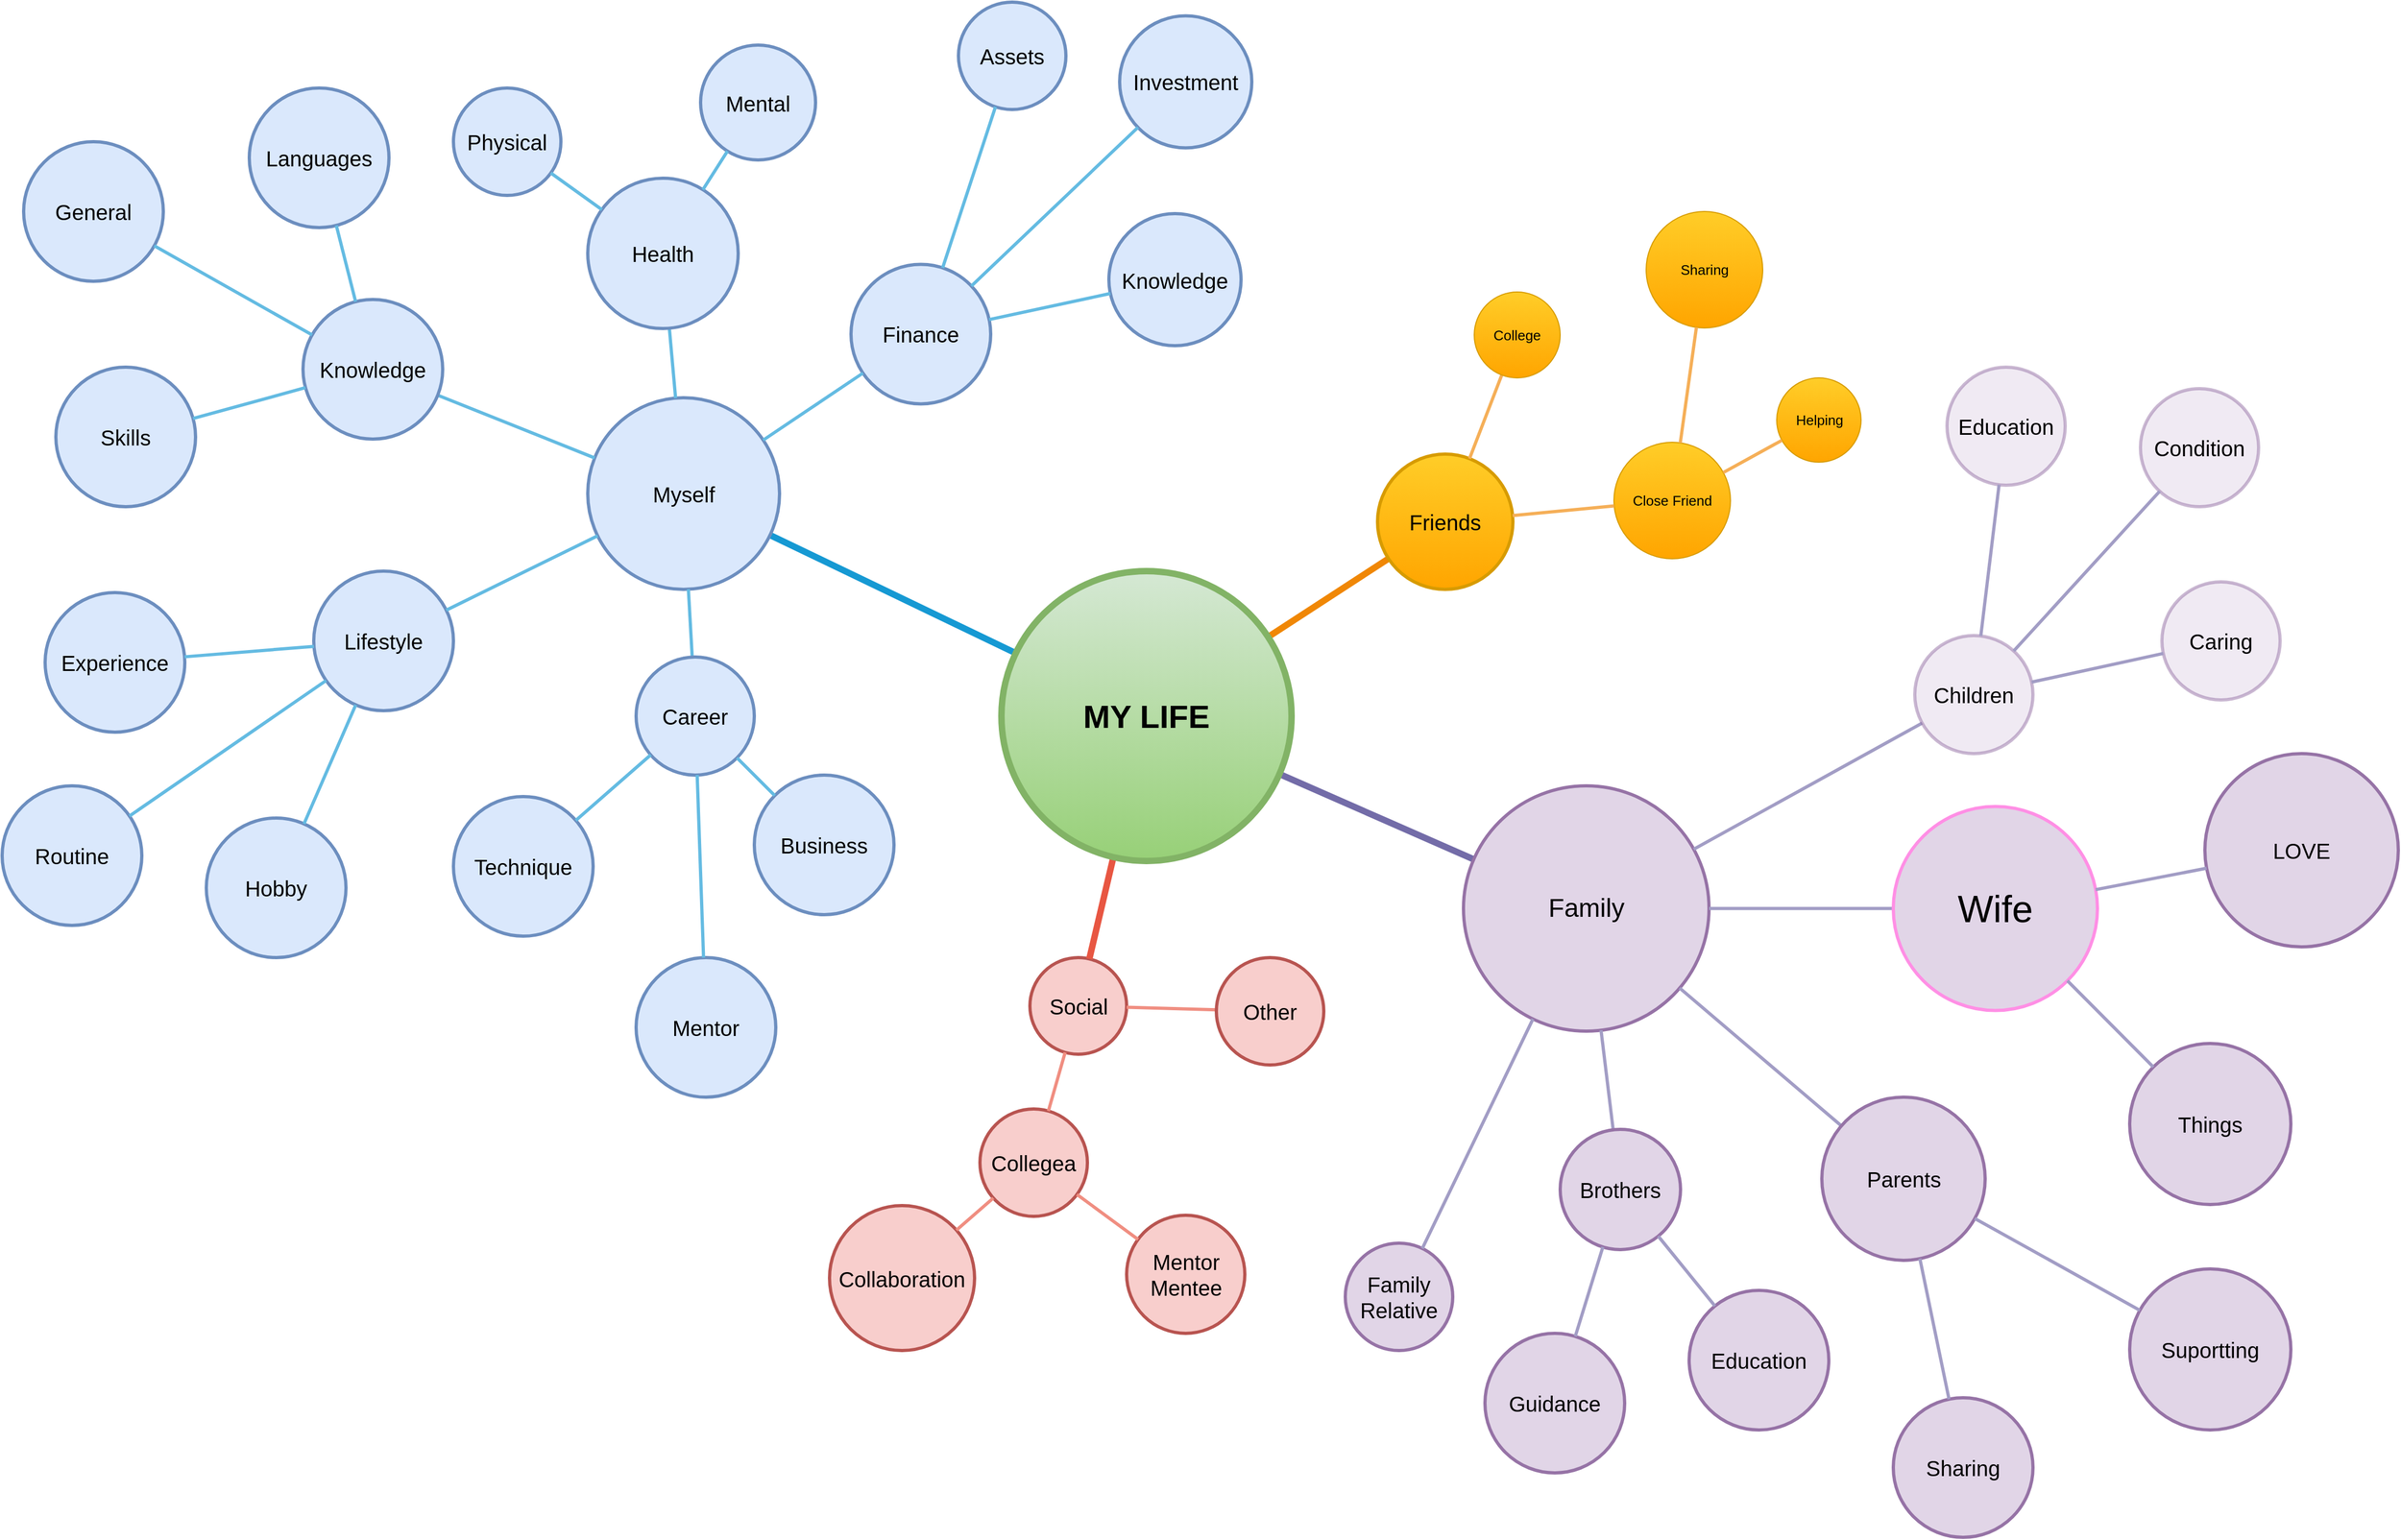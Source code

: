 <mxfile version="20.8.8" type="github"><diagram id="6a731a19-8d31-9384-78a2-239565b7b9f0" name="Page-1"><mxGraphModel dx="1434" dy="764" grid="1" gridSize="10" guides="1" tooltips="1" connect="1" arrows="1" fold="1" page="1" pageScale="1" pageWidth="1169" pageHeight="827" background="none" math="0" shadow="0"><root><mxCell id="0"/><mxCell id="1" parent="0"/><mxCell id="1356" value="Social" style="ellipse;whiteSpace=wrap;html=1;shadow=0;fontFamily=Helvetica;fontSize=20;align=center;strokeWidth=3;fillColor=#f8cecc;strokeColor=#b85450;" parent="1" vertex="1"><mxGeometry x="1016.5" y="1000" width="90" height="90" as="geometry"/></mxCell><mxCell id="1359" style="endArrow=none;strokeWidth=6;strokeColor=#1699D3;html=1;" parent="1" source="1515" target="1350" edge="1"><mxGeometry relative="1" as="geometry"/></mxCell><mxCell id="1360" style="endArrow=none;strokeWidth=6;strokeColor=#f08705;html=1;" parent="1" source="1515" target="1351" edge="1"><mxGeometry relative="1" as="geometry"/></mxCell><mxCell id="1364" style="endArrow=none;strokeWidth=6;strokeColor=#736ca8;html=1;" parent="1" source="1515" target="1354" edge="1"><mxGeometry relative="1" as="geometry"/></mxCell><mxCell id="1366" value="" style="edgeStyle=none;endArrow=none;strokeWidth=6;strokeColor=#E85642;html=1;" parent="1" source="1515" target="1356" edge="1"><mxGeometry x="191" y="156.5" width="100" height="100" as="geometry"><mxPoint x="191" y="256.5" as="sourcePoint"/><mxPoint x="291" y="156.5" as="targetPoint"/></mxGeometry></mxCell><mxCell id="1515" value="MY LIFE" style="ellipse;whiteSpace=wrap;html=1;shadow=0;fontFamily=Helvetica;fontSize=30;align=center;strokeColor=#82b366;strokeWidth=6;fillColor=#d5e8d4;fontStyle=1;gradientColor=#97d077;" parent="1" vertex="1"><mxGeometry x="990" y="640" width="270" height="270" as="geometry"/></mxCell><mxCell id="Iyp6kSTwX4kM6C4HjEuj-1564" value="" style="edgeStyle=none;endArrow=none;strokeWidth=3;strokeColor=#F08E81;html=1;" parent="1" source="1356" target="Iyp6kSTwX4kM6C4HjEuj-1563" edge="1"><mxGeometry x="358.85" y="-75" width="100" height="100" as="geometry"><mxPoint x="856.223" y="1050.521" as="sourcePoint"/><mxPoint x="817.002" y="1126.413" as="targetPoint"/></mxGeometry></mxCell><mxCell id="Iyp6kSTwX4kM6C4HjEuj-1563" value="Other" style="ellipse;whiteSpace=wrap;html=1;shadow=0;fontFamily=Helvetica;fontSize=20;align=center;strokeWidth=3;fillColor=#f8cecc;strokeColor=#b85450;" parent="1" vertex="1"><mxGeometry x="1190" y="1000" width="100" height="100" as="geometry"/></mxCell><mxCell id="1350" value="Myself" style="ellipse;whiteSpace=wrap;html=1;shadow=0;fontFamily=Helvetica;fontSize=20;align=center;strokeWidth=3;fillColor=#dae8fc;strokeColor=#6c8ebf;" parent="1" vertex="1"><mxGeometry x="605" y="478.5" width="178.5" height="178.5" as="geometry"/></mxCell><mxCell id="1378" value="" style="edgeStyle=none;endArrow=none;strokeWidth=3;strokeColor=#64BBE2;html=1;" parent="1" source="1350" target="Iyp6kSTwX4kM6C4HjEuj-1558" edge="1"><mxGeometry x="-140" y="263.5" width="100" height="100" as="geometry"><mxPoint x="-140" y="363.5" as="sourcePoint"/><mxPoint x="585.557" y="673.5" as="targetPoint"/></mxGeometry></mxCell><mxCell id="1379" value="" style="edgeStyle=none;endArrow=none;strokeWidth=3;strokeColor=#64BBE2;html=1;" parent="1" source="1350" target="Iyp6kSTwX4kM6C4HjEuj-1557" edge="1"><mxGeometry x="-140" y="263.5" width="100" height="100" as="geometry"><mxPoint x="-140" y="363.5" as="sourcePoint"/><mxPoint x="550" y="587.914" as="targetPoint"/></mxGeometry></mxCell><mxCell id="1384" value="" style="edgeStyle=none;endArrow=none;strokeWidth=3;strokeColor=#64BBE2;html=1;" parent="1" source="1350" target="Iyp6kSTwX4kM6C4HjEuj-1556" edge="1"><mxGeometry x="-140" y="263.5" width="100" height="100" as="geometry"><mxPoint x="-140" y="363.5" as="sourcePoint"/><mxPoint x="748.278" y="407" as="targetPoint"/></mxGeometry></mxCell><mxCell id="Iyp6kSTwX4kM6C4HjEuj-1556" value="Health" style="ellipse;whiteSpace=wrap;html=1;shadow=0;fontFamily=Helvetica;fontSize=20;align=center;strokeWidth=3;fillColor=#dae8fc;strokeColor=#6c8ebf;" parent="1" vertex="1"><mxGeometry x="605" y="274" width="140" height="140" as="geometry"/></mxCell><mxCell id="Iyp6kSTwX4kM6C4HjEuj-1557" value="Knowledge" style="ellipse;whiteSpace=wrap;html=1;shadow=0;fontFamily=Helvetica;fontSize=20;align=center;strokeWidth=3;fillColor=#dae8fc;strokeColor=#6c8ebf;" parent="1" vertex="1"><mxGeometry x="340" y="387" width="130" height="130" as="geometry"/></mxCell><mxCell id="Iyp6kSTwX4kM6C4HjEuj-1558" value="Career" style="ellipse;whiteSpace=wrap;html=1;shadow=0;fontFamily=Helvetica;fontSize=20;align=center;strokeWidth=3;fillColor=#dae8fc;strokeColor=#6c8ebf;" parent="1" vertex="1"><mxGeometry x="650" y="720" width="110" height="110" as="geometry"/></mxCell><mxCell id="Iyp6kSTwX4kM6C4HjEuj-1559" value="Physical" style="ellipse;whiteSpace=wrap;html=1;shadow=0;fontFamily=Helvetica;fontSize=20;align=center;strokeWidth=3;fillColor=#dae8fc;strokeColor=#6c8ebf;" parent="1" vertex="1"><mxGeometry x="480" y="190" width="100" height="100" as="geometry"/></mxCell><mxCell id="Iyp6kSTwX4kM6C4HjEuj-1560" value="Mental" style="ellipse;whiteSpace=wrap;html=1;shadow=0;fontFamily=Helvetica;fontSize=20;align=center;strokeWidth=3;fillColor=#dae8fc;strokeColor=#6c8ebf;" parent="1" vertex="1"><mxGeometry x="710" y="150" width="107" height="107" as="geometry"/></mxCell><mxCell id="Iyp6kSTwX4kM6C4HjEuj-1561" value="" style="edgeStyle=none;endArrow=none;strokeWidth=3;strokeColor=#64BBE2;html=1;" parent="1" source="Iyp6kSTwX4kM6C4HjEuj-1556" target="Iyp6kSTwX4kM6C4HjEuj-1560" edge="1"><mxGeometry x="-130" y="273.5" width="100" height="100" as="geometry"><mxPoint x="785.475" y="540.763" as="sourcePoint"/><mxPoint x="836.471" y="517" as="targetPoint"/></mxGeometry></mxCell><mxCell id="Iyp6kSTwX4kM6C4HjEuj-1562" value="" style="edgeStyle=none;endArrow=none;strokeWidth=3;strokeColor=#64BBE2;html=1;" parent="1" source="Iyp6kSTwX4kM6C4HjEuj-1556" target="Iyp6kSTwX4kM6C4HjEuj-1559" edge="1"><mxGeometry x="-120" y="283.5" width="100" height="100" as="geometry"><mxPoint x="600" y="337" as="sourcePoint"/><mxPoint x="600" y="297" as="targetPoint"/></mxGeometry></mxCell><mxCell id="Iyp6kSTwX4kM6C4HjEuj-1568" value="Finance" style="ellipse;whiteSpace=wrap;html=1;shadow=0;fontFamily=Helvetica;fontSize=20;align=center;strokeWidth=3;fillColor=#dae8fc;strokeColor=#6c8ebf;" parent="1" vertex="1"><mxGeometry x="850" y="354.25" width="130" height="130" as="geometry"/></mxCell><mxCell id="Iyp6kSTwX4kM6C4HjEuj-1570" value="" style="edgeStyle=none;endArrow=none;strokeWidth=3;strokeColor=#64BBE2;html=1;" parent="1" source="1350" target="Iyp6kSTwX4kM6C4HjEuj-1568" edge="1"><mxGeometry x="-130" y="273.5" width="100" height="100" as="geometry"><mxPoint x="619.518" y="549.714" as="sourcePoint"/><mxPoint x="476.735" y="502.341" as="targetPoint"/></mxGeometry></mxCell><mxCell id="1351" value="Friends" style="ellipse;whiteSpace=wrap;html=1;shadow=0;fontFamily=Helvetica;fontSize=20;align=center;strokeWidth=3;fillColor=#ffcd28;strokeColor=#d79b00;gradientColor=#ffa500;" parent="1" vertex="1"><mxGeometry x="1340" y="531" width="126" height="126" as="geometry"/></mxCell><mxCell id="1403" value="" style="edgeStyle=none;endArrow=none;strokeWidth=3;strokeColor=#F5AF58;html=1;" parent="1" source="1351" target="Iyp6kSTwX4kM6C4HjEuj-1547" edge="1"><mxGeometry x="206" y="31.5" width="100" height="100" as="geometry"><mxPoint x="206" y="131.5" as="sourcePoint"/><mxPoint x="1233.25" y="300" as="targetPoint"/></mxGeometry></mxCell><mxCell id="Iyp6kSTwX4kM6C4HjEuj-1547" value="College" style="ellipse;whiteSpace=wrap;html=1;aspect=fixed;fontSize=13;fillColor=#ffcd28;gradientColor=#ffa500;strokeColor=#d79b00;" parent="1" vertex="1"><mxGeometry x="1430" y="380" width="80" height="80" as="geometry"/></mxCell><mxCell id="Iyp6kSTwX4kM6C4HjEuj-1553" value="Close Friend" style="ellipse;whiteSpace=wrap;html=1;aspect=fixed;fontSize=13;fillColor=#ffcd28;gradientColor=#ffa500;strokeColor=#d79b00;" parent="1" vertex="1"><mxGeometry x="1560" y="520" width="108.5" height="108.5" as="geometry"/></mxCell><mxCell id="Iyp6kSTwX4kM6C4HjEuj-1555" value="" style="edgeStyle=none;endArrow=none;strokeWidth=3;strokeColor=#F5AF58;html=1;" parent="1" source="1351" target="Iyp6kSTwX4kM6C4HjEuj-1553" edge="1"><mxGeometry x="216" y="41.5" width="100" height="100" as="geometry"><mxPoint x="1349.014" y="420.288" as="sourcePoint"/><mxPoint x="1356.227" y="349.822" as="targetPoint"/></mxGeometry></mxCell><mxCell id="Iyp6kSTwX4kM6C4HjEuj-1571" value="Collegea" style="ellipse;whiteSpace=wrap;html=1;shadow=0;fontFamily=Helvetica;fontSize=20;align=center;strokeWidth=3;fillColor=#f8cecc;strokeColor=#b85450;" parent="1" vertex="1"><mxGeometry x="970" y="1141" width="100" height="100" as="geometry"/></mxCell><mxCell id="Iyp6kSTwX4kM6C4HjEuj-1572" value="" style="edgeStyle=none;endArrow=none;strokeWidth=3;strokeColor=#F08E81;html=1;" parent="1" source="1356" target="Iyp6kSTwX4kM6C4HjEuj-1571" edge="1"><mxGeometry x="368.85" y="-65" width="100" height="100" as="geometry"><mxPoint x="850.081" y="1035.452" as="sourcePoint"/><mxPoint x="758.6" y="1058.251" as="targetPoint"/></mxGeometry></mxCell><mxCell id="1354" value="Family" style="ellipse;whiteSpace=wrap;html=1;shadow=0;fontFamily=Helvetica;fontSize=24;align=center;strokeWidth=3;fillColor=#e1d5e7;strokeColor=#9673a6;" parent="1" vertex="1"><mxGeometry x="1420" y="840" width="228.5" height="228.5" as="geometry"/></mxCell><mxCell id="1464" value="" style="edgeStyle=none;endArrow=none;strokeWidth=3;strokeColor=#A29DC5;html=1;" parent="1" source="1354" target="Iyp6kSTwX4kM6C4HjEuj-1552" edge="1"><mxGeometry x="230" y="-579" width="100" height="100" as="geometry"><mxPoint x="230" y="-479" as="sourcePoint"/><mxPoint x="1720" y="1090" as="targetPoint"/></mxGeometry></mxCell><mxCell id="1465" value="" style="edgeStyle=none;endArrow=none;strokeWidth=3;strokeColor=#A29DC5;html=1;" parent="1" source="1354" target="Iyp6kSTwX4kM6C4HjEuj-1550" edge="1"><mxGeometry x="230" y="-579" width="100" height="100" as="geometry"><mxPoint x="230" y="-479" as="sourcePoint"/><mxPoint x="1776.903" y="777" as="targetPoint"/></mxGeometry></mxCell><mxCell id="1467" value="" style="edgeStyle=none;endArrow=none;strokeWidth=3;strokeColor=#A29DC5;html=1;" parent="1" source="1354" target="Iyp6kSTwX4kM6C4HjEuj-1551" edge="1"><mxGeometry x="230" y="-579" width="100" height="100" as="geometry"><mxPoint x="230" y="-479" as="sourcePoint"/><mxPoint x="1820" y="874.09" as="targetPoint"/></mxGeometry></mxCell><mxCell id="1541" value="" style="edgeStyle=none;endArrow=none;strokeWidth=3;strokeColor=#A29DC5;html=1;" parent="1" source="1354" target="Iyp6kSTwX4kM6C4HjEuj-1549" edge="1"><mxGeometry x="-1195" y="-884" width="100" height="100" as="geometry"><mxPoint x="-1195" y="-784" as="sourcePoint"/><mxPoint x="1772.175" y="980" as="targetPoint"/></mxGeometry></mxCell><mxCell id="Iyp6kSTwX4kM6C4HjEuj-1549" value="Parents" style="ellipse;whiteSpace=wrap;html=1;shadow=0;fontFamily=Helvetica;fontSize=20;align=center;strokeWidth=3;fillColor=#e1d5e7;strokeColor=#9673a6;" parent="1" vertex="1"><mxGeometry x="1753.5" y="1130" width="152" height="152" as="geometry"/></mxCell><mxCell id="Iyp6kSTwX4kM6C4HjEuj-1550" value="Wife" style="ellipse;whiteSpace=wrap;html=1;shadow=0;fontFamily=Helvetica;fontSize=35;align=center;strokeWidth=3;fillColor=#e1d5e7;strokeColor=#FF8FE5;" parent="1" vertex="1"><mxGeometry x="1820" y="859.25" width="190" height="190" as="geometry"/></mxCell><mxCell id="Iyp6kSTwX4kM6C4HjEuj-1551" value="Children" style="ellipse;whiteSpace=wrap;html=1;shadow=0;fontFamily=Helvetica;fontSize=20;align=center;strokeWidth=3;fillColor=#e1d5e7;strokeColor=#9673a6;opacity=50;" parent="1" vertex="1"><mxGeometry x="1840" y="700" width="110" height="110" as="geometry"/></mxCell><mxCell id="Iyp6kSTwX4kM6C4HjEuj-1552" value="Brothers" style="ellipse;whiteSpace=wrap;html=1;shadow=0;fontFamily=Helvetica;fontSize=20;align=center;strokeWidth=3;fillColor=#e1d5e7;strokeColor=#9673a6;" parent="1" vertex="1"><mxGeometry x="1510" y="1160" width="112" height="112" as="geometry"/></mxCell><mxCell id="Iyp6kSTwX4kM6C4HjEuj-1574" value="Family Relative" style="ellipse;whiteSpace=wrap;html=1;shadow=0;fontFamily=Helvetica;fontSize=20;align=center;strokeWidth=3;fillColor=#e1d5e7;strokeColor=#9673a6;" parent="1" vertex="1"><mxGeometry x="1310" y="1266" width="100" height="100" as="geometry"/></mxCell><mxCell id="Iyp6kSTwX4kM6C4HjEuj-1575" value="" style="edgeStyle=none;endArrow=none;strokeWidth=3;strokeColor=#A29DC5;html=1;" parent="1" source="1354" target="Iyp6kSTwX4kM6C4HjEuj-1574" edge="1"><mxGeometry x="240" y="-569" width="100" height="100" as="geometry"><mxPoint x="1531.633" y="1077.801" as="sourcePoint"/><mxPoint x="1522.11" y="1144.334" as="targetPoint"/></mxGeometry></mxCell><mxCell id="Iyp6kSTwX4kM6C4HjEuj-1577" value="General" style="ellipse;whiteSpace=wrap;html=1;shadow=0;fontFamily=Helvetica;fontSize=20;align=center;strokeWidth=3;fillColor=#dae8fc;strokeColor=#6c8ebf;" parent="1" vertex="1"><mxGeometry x="80" y="240" width="130" height="130" as="geometry"/></mxCell><mxCell id="Iyp6kSTwX4kM6C4HjEuj-1578" value="Technique" style="ellipse;whiteSpace=wrap;html=1;shadow=0;fontFamily=Helvetica;fontSize=20;align=center;strokeWidth=3;fillColor=#dae8fc;strokeColor=#6c8ebf;" parent="1" vertex="1"><mxGeometry x="480" y="850" width="130" height="130" as="geometry"/></mxCell><mxCell id="Iyp6kSTwX4kM6C4HjEuj-1579" value="Skills" style="ellipse;whiteSpace=wrap;html=1;shadow=0;fontFamily=Helvetica;fontSize=20;align=center;strokeWidth=3;fillColor=#dae8fc;strokeColor=#6c8ebf;" parent="1" vertex="1"><mxGeometry x="110" y="450" width="130" height="130" as="geometry"/></mxCell><mxCell id="Iyp6kSTwX4kM6C4HjEuj-1581" value="Knowledge" style="ellipse;whiteSpace=wrap;html=1;shadow=0;fontFamily=Helvetica;fontSize=20;align=center;strokeWidth=3;fillColor=#dae8fc;strokeColor=#6c8ebf;" parent="1" vertex="1"><mxGeometry x="1090" y="307" width="123" height="123" as="geometry"/></mxCell><mxCell id="Iyp6kSTwX4kM6C4HjEuj-1582" value="Business" style="ellipse;whiteSpace=wrap;html=1;shadow=0;fontFamily=Helvetica;fontSize=20;align=center;strokeWidth=3;fillColor=#dae8fc;strokeColor=#6c8ebf;" parent="1" vertex="1"><mxGeometry x="760" y="830" width="130" height="130" as="geometry"/></mxCell><mxCell id="Iyp6kSTwX4kM6C4HjEuj-1583" value="Languages" style="ellipse;whiteSpace=wrap;html=1;shadow=0;fontFamily=Helvetica;fontSize=20;align=center;strokeWidth=3;fillColor=#dae8fc;strokeColor=#6c8ebf;" parent="1" vertex="1"><mxGeometry x="290" y="190" width="130" height="130" as="geometry"/></mxCell><mxCell id="Iyp6kSTwX4kM6C4HjEuj-1584" value="Condition" style="ellipse;whiteSpace=wrap;html=1;shadow=0;fontFamily=Helvetica;fontSize=20;align=center;strokeWidth=3;fillColor=#e1d5e7;strokeColor=#9673a6;opacity=50;" parent="1" vertex="1"><mxGeometry x="2050" y="470" width="110" height="110" as="geometry"/></mxCell><mxCell id="Iyp6kSTwX4kM6C4HjEuj-1585" value="Caring" style="ellipse;whiteSpace=wrap;html=1;shadow=0;fontFamily=Helvetica;fontSize=20;align=center;strokeWidth=3;fillColor=#e1d5e7;strokeColor=#9673a6;opacity=50;" parent="1" vertex="1"><mxGeometry x="2070" y="650" width="110" height="110" as="geometry"/></mxCell><mxCell id="Iyp6kSTwX4kM6C4HjEuj-1586" value="" style="edgeStyle=none;endArrow=none;strokeWidth=3;strokeColor=#64BBE2;html=1;" parent="1" source="Iyp6kSTwX4kM6C4HjEuj-1557" target="Iyp6kSTwX4kM6C4HjEuj-1583" edge="1"><mxGeometry x="-130" y="273.5" width="100" height="100" as="geometry"><mxPoint x="619.473" y="549.849" as="sourcePoint"/><mxPoint x="476.786" y="502.187" as="targetPoint"/></mxGeometry></mxCell><mxCell id="Iyp6kSTwX4kM6C4HjEuj-1587" value="" style="edgeStyle=none;endArrow=none;strokeWidth=3;strokeColor=#64BBE2;html=1;" parent="1" source="Iyp6kSTwX4kM6C4HjEuj-1557" target="Iyp6kSTwX4kM6C4HjEuj-1577" edge="1"><mxGeometry x="-120" y="283.5" width="100" height="100" as="geometry"><mxPoint x="403.485" y="418.028" as="sourcePoint"/><mxPoint x="387.407" y="338.805" as="targetPoint"/></mxGeometry></mxCell><mxCell id="Iyp6kSTwX4kM6C4HjEuj-1588" value="" style="edgeStyle=none;endArrow=none;strokeWidth=3;strokeColor=#64BBE2;html=1;" parent="1" source="Iyp6kSTwX4kM6C4HjEuj-1557" target="Iyp6kSTwX4kM6C4HjEuj-1579" edge="1"><mxGeometry x="-110" y="293.5" width="100" height="100" as="geometry"><mxPoint x="360.449" y="446.657" as="sourcePoint"/><mxPoint x="209.813" y="349.936" as="targetPoint"/></mxGeometry></mxCell><mxCell id="Iyp6kSTwX4kM6C4HjEuj-1589" value="" style="edgeStyle=none;endArrow=none;strokeWidth=3;strokeColor=#64BBE2;html=1;" parent="1" source="Iyp6kSTwX4kM6C4HjEuj-1558" target="Iyp6kSTwX4kM6C4HjEuj-1578" edge="1"><mxGeometry x="-100" y="303.5" width="100" height="100" as="geometry"><mxPoint x="351.805" y="497.213" as="sourcePoint"/><mxPoint x="258.294" y="520.204" as="targetPoint"/></mxGeometry></mxCell><mxCell id="Iyp6kSTwX4kM6C4HjEuj-1590" value="" style="edgeStyle=none;endArrow=none;strokeWidth=3;strokeColor=#64BBE2;html=1;" parent="1" source="Iyp6kSTwX4kM6C4HjEuj-1558" target="Iyp6kSTwX4kM6C4HjEuj-1582" edge="1"><mxGeometry x="-90" y="313.5" width="100" height="100" as="geometry"><mxPoint x="521.462" y="807.597" as="sourcePoint"/><mxPoint x="428.306" y="830.257" as="targetPoint"/></mxGeometry></mxCell><mxCell id="Iyp6kSTwX4kM6C4HjEuj-1591" value="" style="edgeStyle=none;endArrow=none;strokeWidth=3;strokeColor=#A29DC5;html=1;" parent="1" source="Iyp6kSTwX4kM6C4HjEuj-1551" target="Iyp6kSTwX4kM6C4HjEuj-1584" edge="1"><mxGeometry x="240" y="-569" width="100" height="100" as="geometry"><mxPoint x="1650.907" y="923.294" as="sourcePoint"/><mxPoint x="1903.666" y="824.744" as="targetPoint"/></mxGeometry></mxCell><mxCell id="Iyp6kSTwX4kM6C4HjEuj-1592" value="" style="edgeStyle=none;endArrow=none;strokeWidth=3;strokeColor=#A29DC5;html=1;" parent="1" source="Iyp6kSTwX4kM6C4HjEuj-1551" target="Iyp6kSTwX4kM6C4HjEuj-1585" edge="1"><mxGeometry x="250" y="-559" width="100" height="100" as="geometry"><mxPoint x="1971.099" y="752.409" as="sourcePoint"/><mxPoint x="1998.55" y="664.482" as="targetPoint"/></mxGeometry></mxCell><mxCell id="Iyp6kSTwX4kM6C4HjEuj-1595" value="" style="edgeStyle=none;endArrow=none;strokeWidth=3;strokeColor=#64BBE2;html=1;" parent="1" source="Iyp6kSTwX4kM6C4HjEuj-1581" target="Iyp6kSTwX4kM6C4HjEuj-1568" edge="1"><mxGeometry x="-120" y="283.5" width="100" height="100" as="geometry"><mxPoint x="953.495" y="272.355" as="sourcePoint"/><mxPoint x="922.857" y="372.501" as="targetPoint"/></mxGeometry></mxCell><mxCell id="Iyp6kSTwX4kM6C4HjEuj-1596" value="Assets" style="ellipse;whiteSpace=wrap;html=1;shadow=0;fontFamily=Helvetica;fontSize=20;align=center;strokeWidth=3;fillColor=#dae8fc;strokeColor=#6c8ebf;" parent="1" vertex="1"><mxGeometry x="950" y="110" width="100" height="100" as="geometry"/></mxCell><mxCell id="Iyp6kSTwX4kM6C4HjEuj-1597" value="" style="edgeStyle=none;endArrow=none;strokeWidth=3;strokeColor=#64BBE2;html=1;" parent="1" source="Iyp6kSTwX4kM6C4HjEuj-1596" target="Iyp6kSTwX4kM6C4HjEuj-1568" edge="1"><mxGeometry x="-120" y="283.5" width="100" height="100" as="geometry"><mxPoint x="1085.514" y="199.631" as="sourcePoint"/><mxPoint x="944.344" y="383.26" as="targetPoint"/></mxGeometry></mxCell><mxCell id="Iyp6kSTwX4kM6C4HjEuj-1598" value="LOVE" style="ellipse;whiteSpace=wrap;html=1;shadow=0;fontFamily=Helvetica;fontSize=20;align=center;strokeWidth=3;fillColor=#e1d5e7;strokeColor=#9673a6;" parent="1" vertex="1"><mxGeometry x="2110" y="810" width="180" height="180" as="geometry"/></mxCell><mxCell id="Iyp6kSTwX4kM6C4HjEuj-1599" value="Things" style="ellipse;whiteSpace=wrap;html=1;shadow=0;fontFamily=Helvetica;fontSize=20;align=center;strokeWidth=3;fillColor=#e1d5e7;strokeColor=#9673a6;" parent="1" vertex="1"><mxGeometry x="2040" y="1080" width="150" height="150" as="geometry"/></mxCell><mxCell id="Iyp6kSTwX4kM6C4HjEuj-1600" value="" style="edgeStyle=none;endArrow=none;strokeWidth=3;strokeColor=#A29DC5;html=1;" parent="1" source="Iyp6kSTwX4kM6C4HjEuj-1550" target="Iyp6kSTwX4kM6C4HjEuj-1598" edge="1"><mxGeometry x="240" y="-569" width="100" height="100" as="geometry"><mxPoint x="1657.601" y="978.556" as="sourcePoint"/><mxPoint x="1840.734" y="1003.217" as="targetPoint"/></mxGeometry></mxCell><mxCell id="Iyp6kSTwX4kM6C4HjEuj-1602" value="" style="edgeStyle=none;endArrow=none;strokeWidth=3;strokeColor=#A29DC5;html=1;" parent="1" source="Iyp6kSTwX4kM6C4HjEuj-1550" target="Iyp6kSTwX4kM6C4HjEuj-1599" edge="1"><mxGeometry x="240" y="-569" width="100" height="100" as="geometry"><mxPoint x="1657.601" y="978.556" as="sourcePoint"/><mxPoint x="1840.734" y="1003.217" as="targetPoint"/></mxGeometry></mxCell><mxCell id="Iyp6kSTwX4kM6C4HjEuj-1603" value="Education" style="ellipse;whiteSpace=wrap;html=1;shadow=0;fontFamily=Helvetica;fontSize=20;align=center;strokeWidth=3;fillColor=#e1d5e7;strokeColor=#9673a6;" parent="1" vertex="1"><mxGeometry x="1630" y="1310" width="130" height="130" as="geometry"/></mxCell><mxCell id="Iyp6kSTwX4kM6C4HjEuj-1605" value="" style="edgeStyle=none;endArrow=none;strokeWidth=3;strokeColor=#A29DC5;html=1;" parent="1" source="Iyp6kSTwX4kM6C4HjEuj-1552" target="Iyp6kSTwX4kM6C4HjEuj-1603" edge="1"><mxGeometry x="240" y="-569" width="100" height="100" as="geometry"><mxPoint x="1556.867" y="1077.801" as="sourcePoint"/><mxPoint x="1569.28" y="1170.405" as="targetPoint"/></mxGeometry></mxCell><mxCell id="Iyp6kSTwX4kM6C4HjEuj-1606" value="Sharing" style="ellipse;whiteSpace=wrap;html=1;aspect=fixed;fontSize=13;fillColor=#ffcd28;gradientColor=#ffa500;strokeColor=#d79b00;" parent="1" vertex="1"><mxGeometry x="1590" y="305" width="108.5" height="108.5" as="geometry"/></mxCell><mxCell id="Iyp6kSTwX4kM6C4HjEuj-1607" value="" style="edgeStyle=none;endArrow=none;strokeWidth=3;strokeColor=#F5AF58;html=1;" parent="1" source="Iyp6kSTwX4kM6C4HjEuj-1553" target="Iyp6kSTwX4kM6C4HjEuj-1606" edge="1"><mxGeometry x="226" y="51.5" width="100" height="100" as="geometry"><mxPoint x="1404.921" y="471.39" as="sourcePoint"/><mxPoint x="1481.023" y="456.234" as="targetPoint"/></mxGeometry></mxCell><mxCell id="Iyp6kSTwX4kM6C4HjEuj-1608" value="Lifestyle" style="ellipse;whiteSpace=wrap;html=1;shadow=0;fontFamily=Helvetica;fontSize=20;align=center;strokeWidth=3;fillColor=#dae8fc;strokeColor=#6c8ebf;" parent="1" vertex="1"><mxGeometry x="350" y="640" width="130" height="130" as="geometry"/></mxCell><mxCell id="Iyp6kSTwX4kM6C4HjEuj-1609" value="Hobby" style="ellipse;whiteSpace=wrap;html=1;shadow=0;fontFamily=Helvetica;fontSize=20;align=center;strokeWidth=3;fillColor=#dae8fc;strokeColor=#6c8ebf;" parent="1" vertex="1"><mxGeometry x="250" y="870" width="130" height="130" as="geometry"/></mxCell><mxCell id="Iyp6kSTwX4kM6C4HjEuj-1610" value="Experience" style="ellipse;whiteSpace=wrap;html=1;shadow=0;fontFamily=Helvetica;fontSize=20;align=center;strokeWidth=3;fillColor=#dae8fc;strokeColor=#6c8ebf;" parent="1" vertex="1"><mxGeometry x="100" y="660" width="130" height="130" as="geometry"/></mxCell><mxCell id="Iyp6kSTwX4kM6C4HjEuj-1611" value="Suportting" style="ellipse;whiteSpace=wrap;html=1;shadow=0;fontFamily=Helvetica;fontSize=20;align=center;strokeWidth=3;fillColor=#e1d5e7;strokeColor=#9673a6;" parent="1" vertex="1"><mxGeometry x="2040" y="1290" width="150" height="150" as="geometry"/></mxCell><mxCell id="Iyp6kSTwX4kM6C4HjEuj-1612" value="Guidance" style="ellipse;whiteSpace=wrap;html=1;shadow=0;fontFamily=Helvetica;fontSize=20;align=center;strokeWidth=3;fillColor=#e1d5e7;strokeColor=#9673a6;" parent="1" vertex="1"><mxGeometry x="1440" y="1350" width="130" height="130" as="geometry"/></mxCell><mxCell id="Iyp6kSTwX4kM6C4HjEuj-1613" value="Sharing" style="ellipse;whiteSpace=wrap;html=1;shadow=0;fontFamily=Helvetica;fontSize=20;align=center;strokeWidth=3;fillColor=#e1d5e7;strokeColor=#9673a6;" parent="1" vertex="1"><mxGeometry x="1820" y="1410" width="130" height="130" as="geometry"/></mxCell><mxCell id="Iyp6kSTwX4kM6C4HjEuj-1614" value="" style="edgeStyle=none;endArrow=none;strokeWidth=3;strokeColor=#A29DC5;html=1;" parent="1" source="Iyp6kSTwX4kM6C4HjEuj-1549" target="Iyp6kSTwX4kM6C4HjEuj-1611" edge="1"><mxGeometry x="250" y="-559" width="100" height="100" as="geometry"><mxPoint x="2000.229" y="1084.066" as="sourcePoint"/><mxPoint x="2063.419" y="1150.554" as="targetPoint"/></mxGeometry></mxCell><mxCell id="Iyp6kSTwX4kM6C4HjEuj-1615" value="" style="edgeStyle=none;endArrow=none;strokeWidth=3;strokeColor=#A29DC5;html=1;" parent="1" source="Iyp6kSTwX4kM6C4HjEuj-1549" target="Iyp6kSTwX4kM6C4HjEuj-1613" edge="1"><mxGeometry x="260" y="-549" width="100" height="100" as="geometry"><mxPoint x="1848.911" y="1242.64" as="sourcePoint"/><mxPoint x="2012.68" y="1353.273" as="targetPoint"/></mxGeometry></mxCell><mxCell id="Iyp6kSTwX4kM6C4HjEuj-1616" value="" style="edgeStyle=none;endArrow=none;strokeWidth=3;strokeColor=#A29DC5;html=1;" parent="1" source="Iyp6kSTwX4kM6C4HjEuj-1552" target="Iyp6kSTwX4kM6C4HjEuj-1612" edge="1"><mxGeometry x="250" y="-559" width="100" height="100" as="geometry"><mxPoint x="1611.351" y="1269.431" as="sourcePoint"/><mxPoint x="1664.102" y="1334.479" as="targetPoint"/></mxGeometry></mxCell><mxCell id="Iyp6kSTwX4kM6C4HjEuj-1617" value="" style="edgeStyle=none;endArrow=none;strokeWidth=3;strokeColor=#64BBE2;html=1;" parent="1" source="1350" target="Iyp6kSTwX4kM6C4HjEuj-1608" edge="1"><mxGeometry x="-130" y="273.5" width="100" height="100" as="geometry"><mxPoint x="619.487" y="549.806" as="sourcePoint"/><mxPoint x="476.718" y="502.394" as="targetPoint"/></mxGeometry></mxCell><mxCell id="Iyp6kSTwX4kM6C4HjEuj-1618" value="" style="edgeStyle=none;endArrow=none;strokeWidth=3;strokeColor=#64BBE2;html=1;" parent="1" source="Iyp6kSTwX4kM6C4HjEuj-1608" target="Iyp6kSTwX4kM6C4HjEuj-1610" edge="1"><mxGeometry x="-120" y="283.5" width="100" height="100" as="geometry"><mxPoint x="624.061" y="616.933" as="sourcePoint"/><mxPoint x="483.45" y="686.565" as="targetPoint"/></mxGeometry></mxCell><mxCell id="Iyp6kSTwX4kM6C4HjEuj-1619" value="" style="edgeStyle=none;endArrow=none;strokeWidth=3;strokeColor=#64BBE2;html=1;" parent="1" source="Iyp6kSTwX4kM6C4HjEuj-1608" target="Iyp6kSTwX4kM6C4HjEuj-1609" edge="1"><mxGeometry x="-110" y="293.5" width="100" height="100" as="geometry"><mxPoint x="634.061" y="626.933" as="sourcePoint"/><mxPoint x="238.277" y="720.132" as="targetPoint"/></mxGeometry></mxCell><mxCell id="Iyp6kSTwX4kM6C4HjEuj-1620" value="Investment" style="ellipse;whiteSpace=wrap;html=1;shadow=0;fontFamily=Helvetica;fontSize=20;align=center;strokeWidth=3;fillColor=#dae8fc;strokeColor=#6c8ebf;" parent="1" vertex="1"><mxGeometry x="1100" y="122.75" width="123" height="123" as="geometry"/></mxCell><mxCell id="Iyp6kSTwX4kM6C4HjEuj-1621" value="" style="edgeStyle=none;endArrow=none;strokeWidth=3;strokeColor=#64BBE2;html=1;" parent="1" source="Iyp6kSTwX4kM6C4HjEuj-1620" target="Iyp6kSTwX4kM6C4HjEuj-1568" edge="1"><mxGeometry x="-110" y="293.5" width="100" height="100" as="geometry"><mxPoint x="994.811" y="217.637" as="sourcePoint"/><mxPoint x="944.935" y="367.382" as="targetPoint"/></mxGeometry></mxCell><mxCell id="Iyp6kSTwX4kM6C4HjEuj-1622" value="Routine" style="ellipse;whiteSpace=wrap;html=1;shadow=0;fontFamily=Helvetica;fontSize=20;align=center;strokeWidth=3;fillColor=#dae8fc;strokeColor=#6c8ebf;" parent="1" vertex="1"><mxGeometry x="60" y="840" width="130" height="130" as="geometry"/></mxCell><mxCell id="Iyp6kSTwX4kM6C4HjEuj-1623" value="" style="edgeStyle=none;endArrow=none;strokeWidth=3;strokeColor=#64BBE2;html=1;" parent="1" source="Iyp6kSTwX4kM6C4HjEuj-1608" target="Iyp6kSTwX4kM6C4HjEuj-1622" edge="1"><mxGeometry x="-110" y="293.5" width="100" height="100" as="geometry"><mxPoint x="360.197" y="720.063" as="sourcePoint"/><mxPoint x="239.791" y="729.787" as="targetPoint"/></mxGeometry></mxCell><mxCell id="Iyp6kSTwX4kM6C4HjEuj-1625" value="Mentor" style="ellipse;whiteSpace=wrap;html=1;shadow=0;fontFamily=Helvetica;fontSize=20;align=center;strokeWidth=3;fillColor=#dae8fc;strokeColor=#6c8ebf;" parent="1" vertex="1"><mxGeometry x="650" y="1000" width="130" height="130" as="geometry"/></mxCell><mxCell id="Iyp6kSTwX4kM6C4HjEuj-1626" value="" style="edgeStyle=none;endArrow=none;strokeWidth=3;strokeColor=#64BBE2;html=1;" parent="1" source="Iyp6kSTwX4kM6C4HjEuj-1558" target="Iyp6kSTwX4kM6C4HjEuj-1625" edge="1"><mxGeometry x="-90" y="313.5" width="100" height="100" as="geometry"><mxPoint x="674.012" y="821.674" as="sourcePoint"/><mxPoint x="603.917" y="882.197" as="targetPoint"/></mxGeometry></mxCell><mxCell id="Iyp6kSTwX4kM6C4HjEuj-1627" value="Education" style="ellipse;whiteSpace=wrap;html=1;shadow=0;fontFamily=Helvetica;fontSize=20;align=center;strokeWidth=3;fillColor=#e1d5e7;strokeColor=#9673a6;opacity=50;" parent="1" vertex="1"><mxGeometry x="1870" y="450" width="110" height="110" as="geometry"/></mxCell><mxCell id="Iyp6kSTwX4kM6C4HjEuj-1628" value="" style="edgeStyle=none;endArrow=none;strokeWidth=3;strokeColor=#A29DC5;html=1;" parent="1" source="Iyp6kSTwX4kM6C4HjEuj-1551" target="Iyp6kSTwX4kM6C4HjEuj-1627" edge="1"><mxGeometry x="250" y="-559" width="100" height="100" as="geometry"><mxPoint x="1941.997" y="724.303" as="sourcePoint"/><mxPoint x="2077.927" y="575.628" as="targetPoint"/></mxGeometry></mxCell><mxCell id="Iyp6kSTwX4kM6C4HjEuj-1630" value="Helping" style="ellipse;whiteSpace=wrap;html=1;aspect=fixed;fontSize=13;fillColor=#ffcd28;gradientColor=#ffa500;strokeColor=#d79b00;" parent="1" vertex="1"><mxGeometry x="1711.5" y="460" width="78.5" height="78.5" as="geometry"/></mxCell><mxCell id="Iyp6kSTwX4kM6C4HjEuj-1631" value="" style="edgeStyle=none;endArrow=none;strokeWidth=3;strokeColor=#F5AF58;html=1;" parent="1" source="Iyp6kSTwX4kM6C4HjEuj-1553" target="Iyp6kSTwX4kM6C4HjEuj-1630" edge="1"><mxGeometry x="226" y="51.5" width="100" height="100" as="geometry"><mxPoint x="1474.233" y="589.185" as="sourcePoint"/><mxPoint x="1591.62" y="558.908" as="targetPoint"/></mxGeometry></mxCell><mxCell id="Iyp6kSTwX4kM6C4HjEuj-1634" value="Collaboration" style="ellipse;whiteSpace=wrap;html=1;shadow=0;fontFamily=Helvetica;fontSize=20;align=center;strokeWidth=3;fillColor=#f8cecc;strokeColor=#b85450;" parent="1" vertex="1"><mxGeometry x="830" y="1231" width="135" height="135" as="geometry"/></mxCell><mxCell id="Iyp6kSTwX4kM6C4HjEuj-1635" value="" style="edgeStyle=none;endArrow=none;strokeWidth=3;strokeColor=#F08E81;html=1;" parent="1" source="Iyp6kSTwX4kM6C4HjEuj-1634" target="Iyp6kSTwX4kM6C4HjEuj-1571" edge="1"><mxGeometry x="378.85" y="-55" width="100" height="100" as="geometry"><mxPoint x="1098.289" y="1187.993" as="sourcePoint"/><mxPoint x="1135.201" y="1302.24" as="targetPoint"/></mxGeometry></mxCell><mxCell id="Iyp6kSTwX4kM6C4HjEuj-1638" value="Mentor&lt;br&gt;Mentee" style="ellipse;whiteSpace=wrap;html=1;shadow=0;fontFamily=Helvetica;fontSize=20;align=center;strokeWidth=3;fillColor=#f8cecc;strokeColor=#b85450;" parent="1" vertex="1"><mxGeometry x="1106.5" y="1240" width="110" height="110" as="geometry"/></mxCell><mxCell id="Iyp6kSTwX4kM6C4HjEuj-1639" value="" style="edgeStyle=none;endArrow=none;strokeWidth=3;strokeColor=#F08E81;html=1;" parent="1" source="Iyp6kSTwX4kM6C4HjEuj-1638" target="Iyp6kSTwX4kM6C4HjEuj-1571" edge="1"><mxGeometry x="388.85" y="-45" width="100" height="100" as="geometry"><mxPoint x="938.027" y="1293.81" as="sourcePoint"/><mxPoint x="948.892" y="1249.251" as="targetPoint"/></mxGeometry></mxCell></root></mxGraphModel></diagram></mxfile>